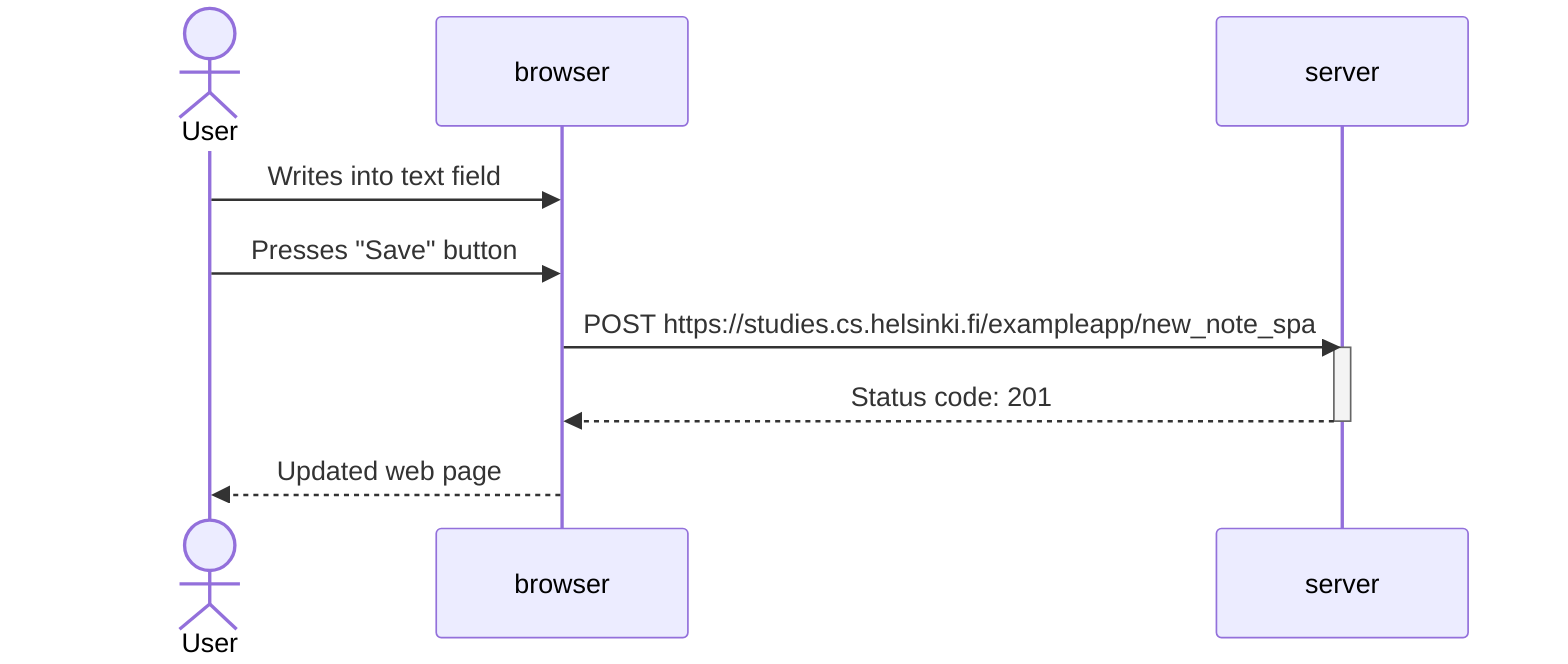 sequenceDiagram
    actor User
    participant browser
    participant server
    
    User->>browser: Writes into text field
    User->>browser: Presses "Save" button

    browser->>server: POST https://studies.cs.helsinki.fi/exampleapp/new_note_spa
    activate server
    server-->>browser: Status code: 201 
    deactivate server

    browser-->>User: Updated web page